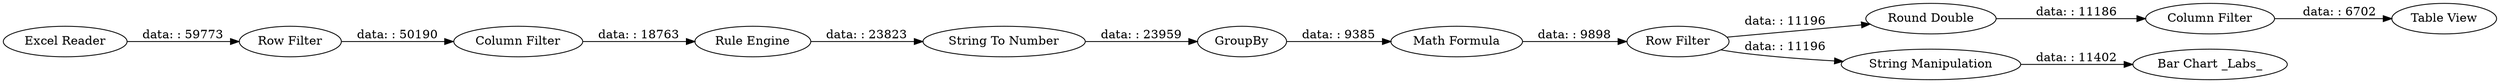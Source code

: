 digraph {
	"-4412650484565016180_3" [label="Rule Engine"]
	"-4412650484565016180_18" [label="Table View"]
	"-4412650484565016180_11" [label="Math Formula"]
	"-4412650484565016180_9" [label="String To Number"]
	"-4412650484565016180_8" [label=GroupBy]
	"-4412650484565016180_17" [label="Column Filter"]
	"-4412650484565016180_16" [label="Round Double"]
	"-4412650484565016180_10" [label="Bar Chart _Labs_"]
	"-4412650484565016180_7" [label="Column Filter"]
	"-4412650484565016180_13" [label="Excel Reader"]
	"-4412650484565016180_12" [label="Row Filter"]
	"-4412650484565016180_5" [label="Row Filter"]
	"-4412650484565016180_14" [label="String Manipulation"]
	"-4412650484565016180_8" -> "-4412650484565016180_11" [label="data: : 9385"]
	"-4412650484565016180_9" -> "-4412650484565016180_8" [label="data: : 23959"]
	"-4412650484565016180_13" -> "-4412650484565016180_5" [label="data: : 59773"]
	"-4412650484565016180_3" -> "-4412650484565016180_9" [label="data: : 23823"]
	"-4412650484565016180_12" -> "-4412650484565016180_14" [label="data: : 11196"]
	"-4412650484565016180_16" -> "-4412650484565016180_17" [label="data: : 11186"]
	"-4412650484565016180_7" -> "-4412650484565016180_3" [label="data: : 18763"]
	"-4412650484565016180_14" -> "-4412650484565016180_10" [label="data: : 11402"]
	"-4412650484565016180_12" -> "-4412650484565016180_16" [label="data: : 11196"]
	"-4412650484565016180_17" -> "-4412650484565016180_18" [label="data: : 6702"]
	"-4412650484565016180_11" -> "-4412650484565016180_12" [label="data: : 9898"]
	"-4412650484565016180_5" -> "-4412650484565016180_7" [label="data: : 50190"]
	rankdir=LR
}
